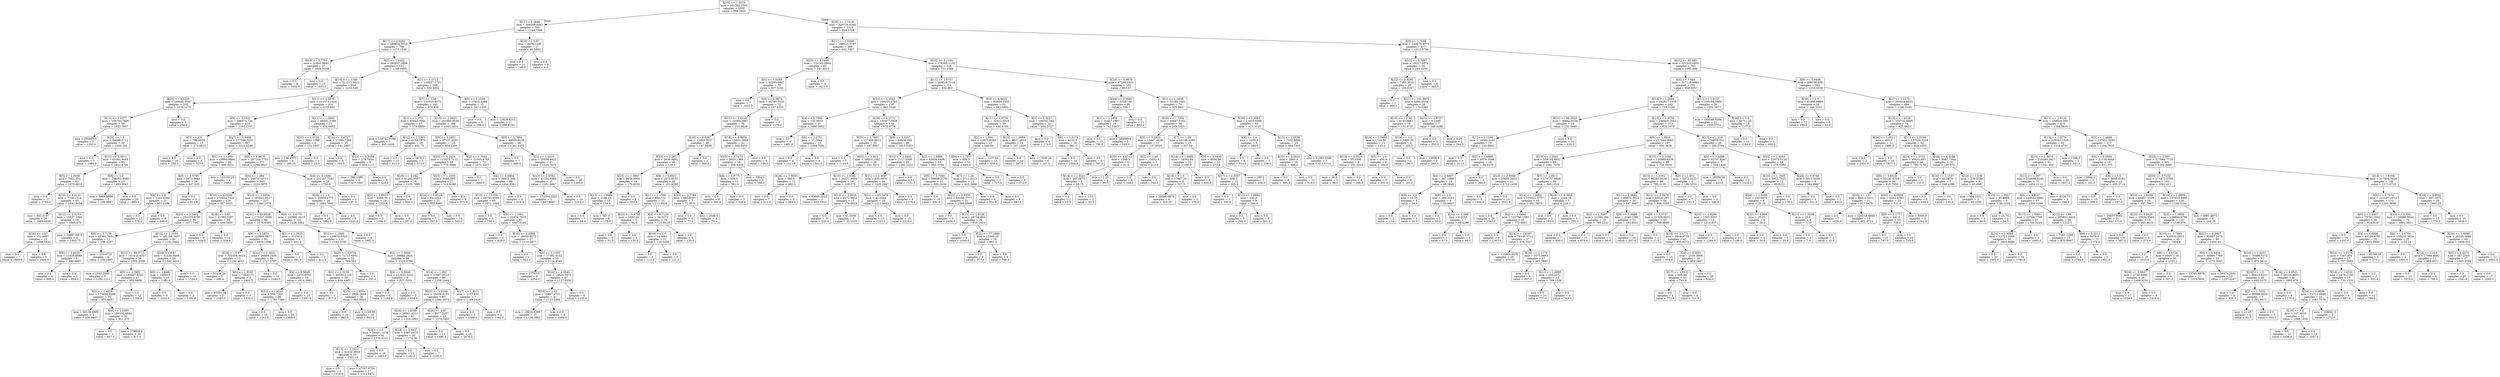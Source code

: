 digraph Tree {
node [shape=box] ;
0 [label="X[16] <= 1.0519\nmse = 331392.2594\nsamples = 2000\nvalue = 994.5925"] ;
1 [label="X[1] <= 1.3646\nmse = 308308.6061\nsamples = 785\nvalue = 1149.7096"] ;
0 -> 1 [labeldistance=2.5, labelangle=45, headlabel="True"] ;
2 [label="X[17] <= 0.9262\nmse = 289654.3019\nsamples = 768\nvalue = 1173.1536"] ;
1 -> 2 ;
3 [label="X[18] <= 5.7761\nmse = 22843.9945\nsamples = 27\nvalue = 1834.9259"] ;
2 -> 3 ;
4 [label="mse = 0.0\nsamples = 8\nvalue = 1602.0"] ;
3 -> 4 ;
5 [label="mse = 0.0\nsamples = 19\nvalue = 1933.0"] ;
3 -> 5 ;
6 [label="X[2] <= 1.6422\nmse = 282837.2696\nsamples = 741\nvalue = 1149.0405"] ;
2 -> 6 ;
7 [label="X[15] <= 1.1749\nmse = 311211.5012\nsamples = 533\nvalue = 1233.546"] ;
6 -> 7 ;
8 [label="X[25] <= 4.2225\nmse = 169581.8367\nsamples = 102\nvalue = 1570.1275"] ;
7 -> 8 ;
9 [label="X[13] <= 1.0377\nmse = 105794.7806\nsamples = 98\nvalue = 1622.7857"] ;
8 -> 9 ;
10 [label="mse = 250880.0\nsamples = 6\nvalue = 1203.0"] ;
9 -> 10 ;
11 [label="X[20] <= 1.0\nmse = 84090.5712\nsamples = 92\nvalue = 1650.163"] ;
9 -> 11 ;
12 [label="mse = 0.0\nsamples = 7\nvalue = 1984.0"] ;
11 -> 12 ;
13 [label="X[12] <= 3.5011\nmse = 81081.8444\nsamples = 85\nvalue = 1622.6706"] ;
11 -> 13 ;
14 [label="X[5] <= 1.0059\nmse = 7661.353\nsamples = 62\nvalue = 1670.6613"] ;
13 -> 14 ;
15 [label="mse = 0.0\nsamples = 17\nvalue = 1744.0"] ;
14 -> 15 ;
16 [label="X[10] <= 4.3132\nmse = 7756.1314\nsamples = 45\nvalue = 1642.9556"] ;
14 -> 16 ;
17 [label="mse = 932.3187\nsamples = 29\nvalue = 1669.4828"] ;
16 -> 17 ;
18 [label="X[12] <= 2.3273\nmse = 16537.1094\nsamples = 16\nvalue = 1594.875"] ;
16 -> 18 ;
19 [label="X[26] <= 0.87\nmse = 151.9097\nsamples = 12\nvalue = 1658.5833"] ;
18 -> 19 ;
20 [label="mse = 0.0\nsamples = 7\nvalue = 1669.0"] ;
19 -> 20 ;
21 [label="mse = 0.0\nsamples = 5\nvalue = 1644.0"] ;
19 -> 21 ;
22 [label="mse = 16987.6875\nsamples = 4\nvalue = 1403.75"] ;
18 -> 22 ;
23 [label="X[8] <= 1.0\nmse = 256053.9509\nsamples = 23\nvalue = 1493.3043"] ;
13 -> 23 ;
24 [label="mse = 5688.8889\nsamples = 3\nvalue = 188.6667"] ;
23 -> 24 ;
25 [label="mse = 0.0\nsamples = 20\nvalue = 1689.0"] ;
23 -> 25 ;
26 [label="mse = 0.0\nsamples = 4\nvalue = 280.0"] ;
8 -> 26 ;
27 [label="X[11] <= 1.0878\nmse = 311574.1018\nsamples = 431\nvalue = 1153.891"] ;
7 -> 27 ;
28 [label="X[9] <= 5.1532\nmse = 296374.734\nsamples = 410\nvalue = 1191.2707"] ;
27 -> 28 ;
29 [label="X[3] <= 1.0\nmse = 796.8639\nsamples = 13\nvalue = 273.4615"] ;
28 -> 29 ;
30 [label="mse = 0.0\nsamples = 10\nvalue = 258.0"] ;
29 -> 30 ;
31 [label="mse = 0.0\nsamples = 3\nvalue = 325.0"] ;
29 -> 31 ;
32 [label="X[17] <= 0.9406\nmse = 277566.3251\nsamples = 397\nvalue = 1221.3249"] ;
28 -> 32 ;
33 [label="X[1] <= 1.1259\nmse = 19960.6864\nsamples = 26\nvalue = 606.9231"] ;
32 -> 33 ;
34 [label="X[9] <= 5.5785\nmse = 5873.4844\nsamples = 24\nvalue = 627.625"] ;
33 -> 34 ;
35 [label="X[8] <= 1.0\nmse = 1222.5306\nsamples = 21\nvalue = 601.4286"] ;
34 -> 35 ;
36 [label="mse = 0.0\nsamples = 13\nvalue = 574.0"] ;
35 -> 36 ;
37 [label="mse = 0.0\nsamples = 8\nvalue = 646.0"] ;
35 -> 37 ;
38 [label="mse = 0.0\nsamples = 3\nvalue = 811.0"] ;
34 -> 38 ;
39 [label="mse = 122150.25\nsamples = 2\nvalue = 358.5"] ;
33 -> 39 ;
40 [label="X[9] <= 6.0678\nmse = 267310.7753\nsamples = 371\nvalue = 1264.3827"] ;
32 -> 40 ;
41 [label="X[5] <= 1.084\nmse = 248747.0711\nsamples = 343\nvalue = 1224.0875"] ;
40 -> 41 ;
42 [label="X[24] <= 1.0546\nmse = 270064.7432\nsamples = 116\nvalue = 957.6552"] ;
41 -> 42 ;
43 [label="X[23] <= 3.2902\nmse = 252225.6795\nsamples = 94\nvalue = 1077.7447"] ;
42 -> 43 ;
44 [label="X[6] <= 3.7139\nmse = 43362.7431\nsamples = 12\nvalue = 299.4167"] ;
43 -> 44 ;
45 [label="X[6] <= 3.6425\nmse = 13338.8889\nsamples = 6\nvalue = 490.6667"] ;
44 -> 45 ;
46 [label="mse = 0.0\nsamples = 4\nvalue = 409.0"] ;
45 -> 46 ;
47 [label="mse = 0.0\nsamples = 2\nvalue = 654.0"] ;
45 -> 47 ;
48 [label="mse = 233.4722\nsamples = 6\nvalue = 108.1667"] ;
44 -> 48 ;
49 [label="X[15] <= 1.3183\nmse = 181164.5457\nsamples = 82\nvalue = 1191.6463"] ;
43 -> 49 ;
50 [label="X[21] <= 89.3715\nmse = 141418.4257\nsamples = 56\nvalue = 1005.5536"] ;
49 -> 50 ;
51 [label="mse = 1543.2099\nsamples = 9\nvalue = 1292.1111"] ;
50 -> 51 ;
52 [label="X[0] <= 2.3902\nmse = 149467.8343\nsamples = 47\nvalue = 950.6809"] ;
50 -> 52 ;
53 [label="X[2] <= 1.4059\nmse = 175650.3298\nsamples = 35\nvalue = 870.6857"] ;
52 -> 53 ;
54 [label="mse = 50138.8889\nsamples = 3\nvalue = 436.6667"] ;
53 -> 54 ;
55 [label="X[0] <= 1.1955\nmse = 168101.4844\nsamples = 32\nvalue = 911.375"] ;
53 -> 55 ;
56 [label="mse = 0.0\nsamples = 2\nvalue = 827.0"] ;
55 -> 56 ;
57 [label="mse = 178802.0\nsamples = 30\nvalue = 917.0"] ;
55 -> 57 ;
58 [label="mse = 0.0\nsamples = 12\nvalue = 1184.0"] ;
52 -> 58 ;
59 [label="X[26] <= 0.87\nmse = 31529.9408\nsamples = 26\nvalue = 1592.4615"] ;
49 -> 59 ;
60 [label="X[0] <= 1.8481\nmse = 10000.0\nsamples = 10\nvalue = 1382.0"] ;
59 -> 60 ;
61 [label="mse = 0.0\nsamples = 8\nvalue = 1432.0"] ;
60 -> 61 ;
62 [label="mse = 0.0\nsamples = 2\nvalue = 1182.0"] ;
60 -> 62 ;
63 [label="mse = 0.0\nsamples = 16\nvalue = 1724.0"] ;
59 -> 63 ;
64 [label="X[26] <= 0.87\nmse = 21385.5207\nsamples = 22\nvalue = 444.5455"] ;
42 -> 64 ;
65 [label="mse = 0.0\nsamples = 8\nvalue = 638.0"] ;
64 -> 65 ;
66 [label="mse = 0.0\nsamples = 14\nvalue = 334.0"] ;
64 -> 66 ;
67 [label="X[13] <= 1.0504\nmse = 183041.6527\nsamples = 227\nvalue = 1360.2379"] ;
41 -> 67 ;
68 [label="X[21] <= 89.6528\nmse = 173327.5096\nsamples = 86\nvalue = 1576.6395"] ;
67 -> 68 ;
69 [label="X[6] <= 3.2853\nmse = 122000.0977\nsamples = 82\nvalue = 1629.1098"] ;
68 -> 69 ;
70 [label="X[26] <= 0.87\nmse = 302304.4024\nsamples = 13\nvalue = 1106.4615"] ;
69 -> 70 ;
71 [label="mse = 51438.24\nsamples = 5\nvalue = 490.4"] ;
70 -> 71 ;
72 [label="X[6] <= 1.9343\nmse = 73633.75\nsamples = 8\nvalue = 1491.5"] ;
70 -> 72 ;
73 [label="mse = 93391.36\nsamples = 5\nvalue = 1587.2"] ;
72 -> 73 ;
74 [label="mse = 0.0\nsamples = 3\nvalue = 1332.0"] ;
72 -> 74 ;
75 [label="X[15] <= 1.2452\nmse = 26868.2436\nsamples = 69\nvalue = 1727.5797"] ;
69 -> 75 ;
76 [label="mse = 0.0\nsamples = 16\nvalue = 1440.0"] ;
75 -> 76 ;
77 [label="X[4] <= 6.5849\nmse = 2475.6355\nsamples = 53\nvalue = 1814.3962"] ;
75 -> 77 ;
78 [label="X[22] <= 1.0247\nmse = 550.7202\nsamples = 38\nvalue = 1785.7368"] ;
77 -> 78 ;
79 [label="mse = 0.0\nsamples = 18\nvalue = 1761.0"] ;
78 -> 79 ;
80 [label="mse = 0.0\nsamples = 20\nvalue = 1808.0"] ;
78 -> 80 ;
81 [label="mse = 0.0\nsamples = 15\nvalue = 1887.0"] ;
77 -> 81 ;
82 [label="X[1] <= 1.2023\nmse = 12100.0\nsamples = 4\nvalue = 501.0"] ;
68 -> 82 ;
83 [label="mse = 0.0\nsamples = 2\nvalue = 391.0"] ;
82 -> 83 ;
84 [label="mse = 0.0\nsamples = 2\nvalue = 611.0"] ;
82 -> 84 ;
85 [label="X[9] <= 5.6775\nmse = 142982.5412\nsamples = 141\nvalue = 1228.2482"] ;
67 -> 85 ;
86 [label="X[1] <= 1.1846\nmse = 119670.5323\nsamples = 132\nvalue = 1182.3106"] ;
85 -> 86 ;
87 [label="X[25] <= 3.3734\nmse = 71715.6051\nsamples = 33\nvalue = 769.303"] ;
86 -> 87 ;
88 [label="X[1] <= 1.0159\nmse = 46595.2128\nsamples = 29\nvalue = 834.4483"] ;
87 -> 88 ;
89 [label="mse = 0.0\nsamples = 3\nvalue = 217.0"] ;
88 -> 89 ;
90 [label="X[15] <= 1.4554\nmse = 2906.3669\nsamples = 26\nvalue = 905.6923"] ;
88 -> 90 ;
91 [label="mse = 0.0\nsamples = 16\nvalue = 945.0"] ;
90 -> 91 ;
92 [label="mse = 1128.96\nsamples = 10\nvalue = 842.8"] ;
90 -> 92 ;
93 [label="mse = 0.0\nsamples = 4\nvalue = 297.0"] ;
87 -> 93 ;
94 [label="X[2] <= 1.3949\nmse = 59844.2824\nsamples = 99\nvalue = 1319.9798"] ;
86 -> 94 ;
95 [label="X[4] <= 6.5849\nmse = 112022.2222\nsamples = 9\nvalue = 927.3333"] ;
94 -> 95 ;
96 [label="mse = 0.0\nsamples = 6\nvalue = 1164.0"] ;
95 -> 96 ;
97 [label="mse = 0.0\nsamples = 3\nvalue = 454.0"] ;
95 -> 97 ;
98 [label="X[14] <= 1.062\nmse = 37667.6514\nsamples = 90\nvalue = 1359.2444"] ;
94 -> 98 ;
99 [label="X[25] <= 4.2348\nmse = 35029.9103\nsamples = 83\nvalue = 1380.3373"] ;
98 -> 99 ;
100 [label="X[24] <= 1.0308\nmse = 26061.4211\nsamples = 61\nvalue = 1310.2951"] ;
99 -> 100 ;
101 [label="X[3] <= 1.0\nmse = 24441.1279\nsamples = 41\nvalue = 1376.5122"] ;
100 -> 101 ;
102 [label="X[13] <= 1.1022\nmse = 32232.2944\nsamples = 25\nvalue = 1321.16"] ;
101 -> 102 ;
103 [label="mse = 0.0\nsamples = 8\nvalue = 1335.0"] ;
102 -> 103 ;
104 [label="mse = 47267.8754\nsamples = 17\nvalue = 1314.6471"] ;
102 -> 104 ;
105 [label="mse = 0.0\nsamples = 16\nvalue = 1463.0"] ;
101 -> 105 ;
106 [label="X[18] <= 5.4437\nmse = 1967.6475\nsamples = 20\nvalue = 1174.55"] ;
100 -> 106 ;
107 [label="mse = 0.0\nsamples = 13\nvalue = 1142.0"] ;
106 -> 107 ;
108 [label="mse = 0.0\nsamples = 7\nvalue = 1235.0"] ;
106 -> 108 ;
109 [label="X[26] <= 0.87\nmse = 8577.5207\nsamples = 22\nvalue = 1574.5455"] ;
99 -> 109 ;
110 [label="mse = 0.0\nsamples = 12\nvalue = 1490.0"] ;
109 -> 110 ;
111 [label="mse = 0.0\nsamples = 10\nvalue = 1676.0"] ;
109 -> 111 ;
112 [label="X[17] <= 1.0271\nmse = 1117.551\nsamples = 7\nvalue = 1109.1429"] ;
98 -> 112 ;
113 [label="mse = 0.0\nsamples = 5\nvalue = 1088.0"] ;
112 -> 113 ;
114 [label="mse = 0.0\nsamples = 2\nvalue = 1162.0"] ;
112 -> 114 ;
115 [label="mse = 0.0\nsamples = 9\nvalue = 1902.0"] ;
85 -> 115 ;
116 [label="X[4] <= 6.2486\nmse = 231167.7143\nsamples = 28\nvalue = 1758.0"] ;
40 -> 116 ;
117 [label="X[20] <= 1.0\nmse = 20400.1775\nsamples = 26\nvalue = 1885.7692"] ;
116 -> 117 ;
118 [label="mse = 0.0\nsamples = 20\nvalue = 1964.0"] ;
117 -> 118 ;
119 [label="mse = 0.0\nsamples = 6\nvalue = 1625.0"] ;
117 -> 119 ;
120 [label="mse = 0.0\nsamples = 2\nvalue = 97.0"] ;
116 -> 120 ;
121 [label="X[11] <= 1.0943\nmse = 48442.2766\nsamples = 21\nvalue = 424.0952"] ;
27 -> 121 ;
122 [label="X[22] <= 1.0129\nmse = 5941.1389\nsamples = 6\nvalue = 131.1667"] ;
121 -> 122 ;
123 [label="mse = 136.6875\nsamples = 4\nvalue = 185.25"] ;
122 -> 123 ;
124 [label="mse = 0.0\nsamples = 2\nvalue = 23.0"] ;
122 -> 124 ;
125 [label="X[14] <= 1.0727\nmse = 17390.7289\nsamples = 15\nvalue = 541.2667"] ;
121 -> 125 ;
126 [label="mse = 0.0\nsamples = 6\nvalue = 702.0"] ;
125 -> 126 ;
127 [label="X[23] <= 2.3554\nmse = 278.7654\nsamples = 9\nvalue = 434.1111"] ;
125 -> 127 ;
128 [label="mse = 390.1389\nsamples = 6\nvalue = 437.1667"] ;
127 -> 128 ;
129 [label="mse = 0.0\nsamples = 3\nvalue = 428.0"] ;
127 -> 129 ;
130 [label="X[1] <= 1.2712\nmse = 144937.1731\nsamples = 208\nvalue = 932.4952"] ;
6 -> 130 ;
131 [label="X[7] <= 1.26\nmse = 125515.9372\nsamples = 193\nvalue = 978.456"] ;
130 -> 131 ;
132 [label="X[1] <= 1.075\nmse = 85642.3951\nsamples = 27\nvalue = 579.8889"] ;
131 -> 132 ;
133 [label="mse = 134742.9796\nsamples = 7\nvalue = 943.1429"] ;
132 -> 133 ;
134 [label="X[12] <= 2.5793\nmse = 6109.1875\nsamples = 20\nvalue = 452.75"] ;
132 -> 134 ;
135 [label="mse = 0.0\nsamples = 15\nvalue = 413.0"] ;
134 -> 135 ;
136 [label="mse = 5476.0\nsamples = 5\nvalue = 572.0"] ;
134 -> 136 ;
137 [label="X[13] <= 1.0403\nmse = 101960.8536\nsamples = 166\nvalue = 1043.2831"] ;
131 -> 137 ;
138 [label="X[9] <= 5.5451\nmse = 97237.8291\nsamples = 118\nvalue = 954.1356"] ;
137 -> 138 ;
139 [label="X[10] <= 4.2424\nmse = 113473.7112\nsamples = 46\nvalue = 770.3696"] ;
138 -> 139 ;
140 [label="X[25] <= 4.242\nmse = 41263.9557\nsamples = 19\nvalue = 1133.7895"] ;
139 -> 140 ;
141 [label="X[2] <= 1.6537\nmse = 4569.76\nsamples = 10\nvalue = 1320.8"] ;
140 -> 141 ;
142 [label="mse = 0.0\nsamples = 2\nvalue = 1456.0"] ;
141 -> 142 ;
143 [label="mse = 0.0\nsamples = 8\nvalue = 1287.0"] ;
141 -> 143 ;
144 [label="mse = 0.0\nsamples = 9\nvalue = 926.0"] ;
140 -> 144 ;
145 [label="X[15] <= 1.1935\nmse = 5944.085\nsamples = 27\nvalue = 514.6296"] ;
139 -> 145 ;
146 [label="X[24] <= 0.9518\nmse = 64.2222\nsamples = 21\nvalue = 555.6667"] ;
145 -> 146 ;
147 [label="mse = 0.0\nsamples = 7\nvalue = 567.0"] ;
146 -> 147 ;
148 [label="mse = 0.0\nsamples = 14\nvalue = 550.0"] ;
146 -> 148 ;
149 [label="mse = 0.0\nsamples = 6\nvalue = 371.0"] ;
145 -> 149 ;
150 [label="X[2] <= 1.7045\nmse = 51505.4705\nsamples = 72\nvalue = 1071.5417"] ;
138 -> 150 ;
151 [label="mse = 0.0\nsamples = 3\nvalue = 1686.0"] ;
150 -> 151 ;
152 [label="X[4] <= 4.4864\nmse = 36615.506\nsamples = 69\nvalue = 1044.8261"] ;
150 -> 152 ;
153 [label="X[15] <= 1.1759\nmse = 26743.6393\nsamples = 65\nvalue = 1071.3385"] ;
152 -> 153 ;
154 [label="mse = 0.0\nsamples = 3\nvalue = 739.0"] ;
153 -> 154 ;
155 [label="X[5] <= 1.1001\nmse = 22434.7919\nsamples = 62\nvalue = 1087.4194"] ;
153 -> 155 ;
156 [label="mse = 0.0\nsamples = 5\nvalue = 829.0"] ;
155 -> 156 ;
157 [label="X[16] <= 1.0088\nmse = 18030.9572\nsamples = 57\nvalue = 1110.0877"] ;
155 -> 157 ;
158 [label="mse = 0.0\nsamples = 2\nvalue = 924.0"] ;
157 -> 158 ;
159 [label="X[5] <= 1.1205\nmse = 17381.6152\nsamples = 55\nvalue = 1116.8545"] ;
157 -> 159 ;
160 [label="mse = 27783.0\nsamples = 8\nvalue = 1054.0"] ;
159 -> 160 ;
161 [label="X[24] <= 1.0043\nmse = 14824.2472\nsamples = 47\nvalue = 1127.5532"] ;
159 -> 161 ;
162 [label="X[16] <= 1.03\nmse = 16867.2731\nsamples = 41\nvalue = 1123.5366"] ;
161 -> 162 ;
163 [label="mse = 18618.6399\nsamples = 37\nvalue = 1126.1892"] ;
162 -> 163 ;
164 [label="mse = 0.0\nsamples = 4\nvalue = 1099.0"] ;
162 -> 164 ;
165 [label="mse = 0.0\nsamples = 6\nvalue = 1155.0"] ;
161 -> 165 ;
166 [label="mse = 0.0\nsamples = 4\nvalue = 614.0"] ;
152 -> 166 ;
167 [label="X[0] <= 3.7904\nmse = 46005.9128\nsamples = 48\nvalue = 1262.4375"] ;
137 -> 167 ;
168 [label="mse = 0.0\nsamples = 7\nvalue = 886.0"] ;
167 -> 168 ;
169 [label="X[1] <= 1.2215\nmse = 25536.4021\nsamples = 41\nvalue = 1326.7073"] ;
167 -> 169 ;
170 [label="X[12] <= 3.0782\nmse = 41184.6984\nsamples = 21\nvalue = 1261.6667"] ;
169 -> 170 ;
171 [label="mse = 173264.2222\nsamples = 3\nvalue = 947.6667"] ;
170 -> 171 ;
172 [label="mse = 0.0\nsamples = 18\nvalue = 1314.0"] ;
170 -> 172 ;
173 [label="mse = 0.0\nsamples = 20\nvalue = 1395.0"] ;
169 -> 173 ;
174 [label="X[5] <= 1.1528\nmse = 17935.4489\nsamples = 15\nvalue = 341.1333"] ;
130 -> 174 ;
175 [label="mse = 0.0\nsamples = 4\nvalue = 188.0"] ;
174 -> 175 ;
176 [label="mse = 12829.4215\nsamples = 11\nvalue = 396.8182"] ;
174 -> 176 ;
177 [label="X[26] <= 0.87\nmse = 4476.1246\nsamples = 17\nvalue = 90.5882"] ;
1 -> 177 ;
178 [label="mse = 0.0\nsamples = 11\nvalue = 140.0"] ;
177 -> 178 ;
179 [label="mse = 0.0\nsamples = 6\nvalue = 0.0"] ;
177 -> 179 ;
180 [label="X[16] <= 1.1016\nmse = 320716.6305\nsamples = 1215\nvalue = 894.3728"] ;
0 -> 180 [labeldistance=2.5, labelangle=-45, headlabel="False"] ;
181 [label="X[11] <= 1.0298\nmse = 186523.0707\nsamples = 398\nvalue = 652.1407"] ;
180 -> 181 ;
182 [label="X[25] <= 4.1649\nmse = 132163.6944\nsamples = 82\nvalue = 347.8415"] ;
181 -> 182 ;
183 [label="X[5] <= 1.0169\nmse = 92293.6847\nsamples = 79\nvalue = 307.3165"] ;
182 -> 183 ;
184 [label="mse = 0.0\nsamples = 7\nvalue = 1022.0"] ;
183 -> 184 ;
185 [label="X[4] <= 6.9974\nmse = 46780.3333\nsamples = 72\nvalue = 237.8333"] ;
183 -> 185 ;
186 [label="X[11] <= 1.0218\nmse = 22085.3967\nsamples = 70\nvalue = 210.9429"] ;
185 -> 186 ;
187 [label="X[18] <= 9.6267\nmse = 12400.3537\nsamples = 48\nvalue = 147.6458"] ;
186 -> 187 ;
188 [label="X[23] <= 2.265\nmse = 5036.9891\nsamples = 46\nvalue = 129.5"] ;
187 -> 188 ;
189 [label="X[15] <= 1.3867\nmse = 8458.8056\nsamples = 18\nvalue = 170.8333"] ;
188 -> 189 ;
190 [label="X[13] <= 1.0868\nmse = 2186.24\nsamples = 15\nvalue = 134.4"] ;
189 -> 190 ;
191 [label="mse = 0.0\nsamples = 7\nvalue = 88.0"] ;
190 -> 191 ;
192 [label="mse = 567.0\nsamples = 8\nvalue = 175.0"] ;
190 -> 192 ;
193 [label="mse = 0.0\nsamples = 3\nvalue = 353.0"] ;
189 -> 193 ;
194 [label="X[9] <= 5.6621\nmse = 1032.9235\nsamples = 28\nvalue = 102.9286"] ;
188 -> 194 ;
195 [label="X[1] <= 1.1509\nmse = 680.712\nsamples = 21\nvalue = 112.9524"] ;
194 -> 195 ;
196 [label="X[22] <= 0.9758\nmse = 1693.44\nsamples = 5\nvalue = 84.6"] ;
195 -> 196 ;
197 [label="mse = 0.0\nsamples = 3\nvalue = 51.0"] ;
196 -> 197 ;
198 [label="mse = 0.0\nsamples = 2\nvalue = 135.0"] ;
196 -> 198 ;
199 [label="X[4] <= 6.7126\nmse = 34.5273\nsamples = 16\nvalue = 121.8125"] ;
195 -> 199 ;
200 [label="X[19] <= 1.0\nmse = 16.0661\nsamples = 11\nvalue = 118.5455"] ;
199 -> 200 ;
201 [label="mse = 0.0\nsamples = 3\nvalue = 112.0"] ;
200 -> 201 ;
202 [label="mse = 0.0\nsamples = 8\nvalue = 121.0"] ;
200 -> 202 ;
203 [label="mse = 0.0\nsamples = 5\nvalue = 129.0"] ;
199 -> 203 ;
204 [label="X[25] <= 3.7784\nmse = 883.8367\nsamples = 7\nvalue = 72.8571"] ;
194 -> 204 ;
205 [label="mse = 0.0\nsamples = 4\nvalue = 75.0"] ;
204 -> 205 ;
206 [label="mse = 2048.0\nsamples = 3\nvalue = 70.0"] ;
204 -> 206 ;
207 [label="mse = 0.0\nsamples = 2\nvalue = 565.0"] ;
187 -> 207 ;
208 [label="X[18] <= 9.8854\nmse = 15402.5888\nsamples = 22\nvalue = 349.0455"] ;
186 -> 208 ;
209 [label="X[25] <= 3.7473\nmse = 9025.1389\nsamples = 18\nvalue = 306.8333"] ;
208 -> 209 ;
210 [label="X[6] <= 3.0775\nmse = 640.0\nsamples = 13\nvalue = 361.0"] ;
209 -> 210 ;
211 [label="mse = 0.0\nsamples = 8\nvalue = 381.0"] ;
210 -> 211 ;
212 [label="mse = 0.0\nsamples = 5\nvalue = 329.0"] ;
210 -> 212 ;
213 [label="mse = 3364.0\nsamples = 5\nvalue = 166.0"] ;
209 -> 213 ;
214 [label="mse = 0.0\nsamples = 4\nvalue = 539.0"] ;
208 -> 214 ;
215 [label="mse = 0.0\nsamples = 2\nvalue = 1179.0"] ;
185 -> 215 ;
216 [label="mse = 0.0\nsamples = 3\nvalue = 1415.0"] ;
182 -> 216 ;
217 [label="X[23] <= 3.1144\nmse = 170365.1125\nsamples = 316\nvalue = 731.1044"] ;
181 -> 217 ;
218 [label="X[11] <= 1.0727\nmse = 169618.7116\nsamples = 216\nvalue = 854.963"] ;
217 -> 218 ;
219 [label="X[23] <= 1.3542\nmse = 159225.6793\nsamples = 155\nvalue = 962.1548"] ;
218 -> 219 ;
220 [label="X[4] <= 5.7595\nmse = 132.9433\nsamples = 21\nvalue = 1496.0952"] ;
219 -> 220 ;
221 [label="mse = 0.0\nsamples = 8\nvalue = 1482.0"] ;
220 -> 221 ;
222 [label="X[0] <= 2.2751\nmse = 17.2544\nsamples = 13\nvalue = 1504.7692"] ;
220 -> 222 ;
223 [label="mse = 0.0\nsamples = 4\nvalue = 1511.0"] ;
222 -> 223 ;
224 [label="mse = 0.0\nsamples = 9\nvalue = 1502.0"] ;
222 -> 224 ;
225 [label="X[18] <= 6.2771\nmse = 132477.5928\nsamples = 134\nvalue = 878.4776"] ;
219 -> 225 ;
226 [label="X[25] <= 3.7407\nmse = 127456.9012\nsamples = 35\nvalue = 497.8857"] ;
225 -> 226 ;
227 [label="mse = 0.0\nsamples = 7\nvalue = 1124.0"] ;
226 -> 227 ;
228 [label="X[22] <= 0.922\nmse = 36815.1582\nsamples = 28\nvalue = 341.3571"] ;
226 -> 228 ;
229 [label="X[24] <= 1.0003\nmse = 560.0\nsamples = 12\nvalue = 492.0"] ;
228 -> 229 ;
230 [label="mse = 0.0\nsamples = 7\nvalue = 512.0"] ;
229 -> 230 ;
231 [label="mse = 0.0\nsamples = 5\nvalue = 464.0"] ;
229 -> 231 ;
232 [label="X[15] <= 1.3562\nmse = 34221.6094\nsamples = 16\nvalue = 228.375"] ;
228 -> 232 ;
233 [label="mse = 93600.2222\nsamples = 3\nvalue = 452.3333"] ;
232 -> 233 ;
234 [label="X[12] <= 2.3616\nmse = 6272.9822\nsamples = 13\nvalue = 176.6923"] ;
232 -> 234 ;
235 [label="mse = 0.0\nsamples = 10\nvalue = 220.0"] ;
234 -> 235 ;
236 [label="mse = 91.5556\nsamples = 3\nvalue = 32.3333"] ;
234 -> 236 ;
237 [label="X[9] <= 5.5207\nmse = 64938.494\nsamples = 99\nvalue = 1013.0303"] ;
225 -> 237 ;
238 [label="X[12] <= 2.6543\nmse = 2117.5506\nsamples = 45\nvalue = 1202.2222"] ;
237 -> 238 ;
239 [label="X[11] <= 1.0597\nmse = 630.5476\nsamples = 34\nvalue = 1225.2647"] ;
238 -> 239 ;
240 [label="X[21] <= 93.5478\nmse = 42.0344\nsamples = 28\nvalue = 1213.9643"] ;
239 -> 240 ;
241 [label="mse = 0.0\nsamples = 13\nvalue = 1207.0"] ;
240 -> 241 ;
242 [label="mse = 0.0\nsamples = 15\nvalue = 1220.0"] ;
240 -> 242 ;
243 [label="mse = 0.0\nsamples = 6\nvalue = 1278.0"] ;
239 -> 243 ;
244 [label="mse = 0.0\nsamples = 11\nvalue = 1131.0"] ;
238 -> 244 ;
245 [label="X[2] <= 1.6886\nmse = 62604.6406\nsamples = 54\nvalue = 855.3704"] ;
237 -> 245 ;
246 [label="X[9] <= 5.7049\nmse = 58609.2576\nsamples = 41\nvalue = 929.2439"] ;
245 -> 246 ;
247 [label="mse = 0.0\nsamples = 10\nvalue = 691.0"] ;
246 -> 247 ;
248 [label="X[22] <= 0.9335\nmse = 53299.3777\nsamples = 31\nvalue = 1006.0968"] ;
246 -> 248 ;
249 [label="mse = 0.0\nsamples = 5\nvalue = 1458.0"] ;
248 -> 249 ;
250 [label="X[12] <= 1.6148\nmse = 16724.463\nsamples = 26\nvalue = 919.1923"] ;
248 -> 250 ;
251 [label="mse = 0.0\nsamples = 8\nvalue = 1049.0"] ;
250 -> 251 ;
252 [label="X[21] <= 77.1889\nmse = 13340.25\nsamples = 18\nvalue = 861.5"] ;
250 -> 252 ;
253 [label="mse = 0.0\nsamples = 9\nvalue = 977.0"] ;
252 -> 253 ;
254 [label="mse = 0.0\nsamples = 9\nvalue = 746.0"] ;
252 -> 254 ;
255 [label="X[7] <= 1.26\nmse = 3711.6213\nsamples = 13\nvalue = 622.3846"] ;
245 -> 255 ;
256 [label="mse = 0.0\nsamples = 4\nvalue = 531.0"] ;
255 -> 256 ;
257 [label="mse = 0.0\nsamples = 9\nvalue = 663.0"] ;
255 -> 257 ;
258 [label="X[4] <= 6.9432\nmse = 92644.1435\nsamples = 61\nvalue = 582.5902"] ;
218 -> 258 ;
259 [label="X[11] <= 1.0778\nmse = 32412.0316\nsamples = 39\nvalue = 440.6154"] ;
258 -> 259 ;
260 [label="X[2] <= 1.504\nmse = 12913.6384\nsamples = 25\nvalue = 548.96"] ;
259 -> 260 ;
261 [label="X[0] <= 1.7517\nmse = 484.0\nsamples = 10\nvalue = 683.0"] ;
260 -> 261 ;
262 [label="mse = 0.0\nsamples = 2\nvalue = 727.0"] ;
261 -> 262 ;
263 [label="mse = 0.0\nsamples = 8\nvalue = 672.0"] ;
261 -> 263 ;
264 [label="mse = 1237.04\nsamples = 15\nvalue = 459.6"] ;
260 -> 264 ;
265 [label="X[16] <= 1.0684\nmse = 8837.2653\nsamples = 14\nvalue = 247.1429"] ;
259 -> 265 ;
266 [label="mse = 0.0\nsamples = 10\nvalue = 287.0"] ;
265 -> 266 ;
267 [label="mse = 17030.25\nsamples = 4\nvalue = 147.5"] ;
265 -> 267 ;
268 [label="X[2] <= 1.5227\nmse = 100342.562\nsamples = 22\nvalue = 834.2727"] ;
258 -> 268 ;
269 [label="mse = 0.0\nsamples = 4\nvalue = 174.0"] ;
268 -> 269 ;
270 [label="X[6] <= 3.5174\nmse = 4232.0\nsamples = 18\nvalue = 981.0"] ;
268 -> 270 ;
271 [label="mse = 0.0\nsamples = 16\nvalue = 1004.0"] ;
270 -> 271 ;
272 [label="mse = 0.0\nsamples = 2\nvalue = 797.0"] ;
270 -> 272 ;
273 [label="X[24] <= 0.9679\nmse = 67266.2451\nsamples = 100\nvalue = 463.57"] ;
217 -> 273 ;
274 [label="X[24] <= 0.9581\nmse = 23287.01\nsamples = 30\nvalue = 786.7"] ;
273 -> 274 ;
275 [label="X[1] <= 1.1806\nmse = 31447.1967\nsamples = 19\nvalue = 742.5263"] ;
274 -> 275 ;
276 [label="mse = 0.0\nsamples = 17\nvalue = 756.0"] ;
275 -> 276 ;
277 [label="mse = 284089.0\nsamples = 2\nvalue = 628.0"] ;
275 -> 277 ;
278 [label="mse = 0.0\nsamples = 11\nvalue = 863.0"] ;
274 -> 278 ;
279 [label="X[1] <= 1.3438\nmse = 22188.1641\nsamples = 70\nvalue = 325.0857"] ;
273 -> 279 ;
280 [label="X[18] <= 7.7304\nmse = 18447.5152\nsamples = 38\nvalue = 249.1053"] ;
279 -> 280 ;
281 [label="X[0] <= 5.5832\nmse = 15447.4438\nsamples = 13\nvalue = 137.6923"] ;
280 -> 281 ;
282 [label="X[23] <= 4.8712\nmse = 1368.0\nsamples = 6\nvalue = 51.0"] ;
281 -> 282 ;
283 [label="X[14] <= 1.0241\nmse = 281.6875\nsamples = 4\nvalue = 26.75"] ;
282 -> 283 ;
284 [label="mse = 0.0\nsamples = 2\nvalue = 10.0"] ;
283 -> 284 ;
285 [label="mse = 2.25\nsamples = 2\nvalue = 43.5"] ;
283 -> 285 ;
286 [label="mse = 12.25\nsamples = 2\nvalue = 99.5"] ;
282 -> 286 ;
287 [label="X[2] <= 1.46\nmse = 15552.0\nsamples = 7\nvalue = 212.0"] ;
281 -> 287 ;
288 [label="mse = 0.0\nsamples = 4\nvalue = 104.0"] ;
287 -> 288 ;
289 [label="mse = 0.0\nsamples = 3\nvalue = 356.0"] ;
287 -> 289 ;
290 [label="X[7] <= 1.26\nmse = 10196.4384\nsamples = 25\nvalue = 307.04"] ;
280 -> 290 ;
291 [label="X[14] <= 1.0482\nmse = 14392.89\nsamples = 10\nvalue = 356.9"] ;
290 -> 291 ;
292 [label="X[19] <= 1.0\nmse = 17887.25\nsamples = 6\nvalue = 307.5"] ;
291 -> 292 ;
293 [label="mse = 26086.6875\nsamples = 4\nvalue = 323.25"] ;
292 -> 293 ;
294 [label="mse = 0.0\nsamples = 2\nvalue = 276.0"] ;
292 -> 294 ;
295 [label="mse = 0.0\nsamples = 4\nvalue = 431.0"] ;
291 -> 295 ;
296 [label="X[0] <= 2.3436\nmse = 4636.56\nsamples = 15\nvalue = 273.8"] ;
290 -> 296 ;
297 [label="X[17] <= 1.0307\nmse = 856.5\nsamples = 12\nvalue = 305.0"] ;
296 -> 297 ;
298 [label="mse = 0.0\nsamples = 3\nvalue = 350.0"] ;
297 -> 298 ;
299 [label="X[12] <= 1.6892\nmse = 242.0\nsamples = 9\nvalue = 290.0"] ;
297 -> 299 ;
300 [label="mse = 0.0\nsamples = 3\nvalue = 268.0"] ;
299 -> 300 ;
301 [label="mse = 0.0\nsamples = 6\nvalue = 301.0"] ;
299 -> 301 ;
302 [label="mse = 288.0\nsamples = 3\nvalue = 149.0"] ;
296 -> 302 ;
303 [label="X[16] <= 1.0563\nmse = 11633.8398\nsamples = 32\nvalue = 415.3125"] ;
279 -> 303 ;
304 [label="X[8] <= 1.0\nmse = 1250.0\nsamples = 9\nvalue = 289.0"] ;
303 -> 304 ;
305 [label="mse = 0.0\nsamples = 6\nvalue = 314.0"] ;
304 -> 305 ;
306 [label="mse = 0.0\nsamples = 3\nvalue = 239.0"] ;
304 -> 306 ;
307 [label="X[13] <= 1.0538\nmse = 7010.8885\nsamples = 23\nvalue = 464.7391"] ;
303 -> 307 ;
308 [label="X[23] <= 3.3625\nmse = 2883.0\nsamples = 16\nvalue = 488.0"] ;
307 -> 308 ;
309 [label="mse = 0.0\nsamples = 4\nvalue = 395.0"] ;
308 -> 309 ;
310 [label="mse = 0.0\nsamples = 12\nvalue = 519.0"] ;
308 -> 310 ;
311 [label="mse = 12382.5306\nsamples = 7\nvalue = 411.5714"] ;
307 -> 311 ;
312 [label="X[0] <= 1.7188\nmse = 343579.9775\nsamples = 817\nvalue = 1012.3758"] ;
180 -> 312 ;
313 [label="X[12] <= 3.7887\nmse = 18217.0874\nsamples = 34\nvalue = 245.0294"] ;
312 -> 313 ;
314 [label="X[22] <= 0.9295\nmse = 7385.3916\nsamples = 28\nvalue = 194.0357"] ;
313 -> 314 ;
315 [label="mse = 0.0\nsamples = 2\nvalue = 389.0"] ;
314 -> 315 ;
316 [label="X[21] <= 101.9872\nmse = 4804.6524\nsamples = 26\nvalue = 179.0385"] ;
314 -> 316 ;
317 [label="X[13] <= 1.0761\nmse = 4144.9861\nsamples = 19\nvalue = 153.4737"] ;
316 -> 317 ;
318 [label="X[14] <= 1.0489\nmse = 1716.56\nsamples = 15\nvalue = 133.2"] ;
317 -> 318 ;
319 [label="X[10] <= 6.3214\nmse = 55.5556\nsamples = 9\nvalue = 101.3333"] ;
318 -> 319 ;
320 [label="mse = 36.0\nsamples = 5\nvalue = 96.0"] ;
319 -> 320 ;
321 [label="mse = 0.0\nsamples = 4\nvalue = 108.0"] ;
319 -> 321 ;
322 [label="X[3] <= 1.0\nmse = 400.0\nsamples = 6\nvalue = 181.0"] ;
318 -> 322 ;
323 [label="mse = 0.0\nsamples = 3\nvalue = 201.0"] ;
322 -> 323 ;
324 [label="mse = 0.0\nsamples = 3\nvalue = 161.0"] ;
322 -> 324 ;
325 [label="X[19] <= 1.0\nmse = 5930.25\nsamples = 4\nvalue = 229.5"] ;
317 -> 325 ;
326 [label="mse = 0.0\nsamples = 2\nvalue = 199.0"] ;
325 -> 326 ;
327 [label="mse = 10000.0\nsamples = 2\nvalue = 260.0"] ;
325 -> 327 ;
328 [label="X[12] <= 1.9737\nmse = 6.2449\nsamples = 7\nvalue = 248.4286"] ;
316 -> 328 ;
329 [label="mse = 0.0\nsamples = 5\nvalue = 250.0"] ;
328 -> 329 ;
330 [label="mse = 0.25\nsamples = 2\nvalue = 244.5"] ;
328 -> 330 ;
331 [label="mse = 0.0\nsamples = 6\nvalue = 483.0"] ;
313 -> 331 ;
332 [label="X[21] <= 93.683\nmse = 331029.6905\nsamples = 783\nvalue = 1045.696"] ;
312 -> 332 ;
333 [label="X[4] <= 7.044\nmse = 317118.6682\nsamples = 281\nvalue = 858.4057"] ;
332 -> 333 ;
334 [label="X[13] <= 1.0464\nmse = 252817.1378\nsamples = 242\nvalue = 754.1529"] ;
333 -> 334 ;
335 [label="X[21] <= 89.0525\nmse = 30842.9156\nsamples = 29\nvalue = 232.3448"] ;
334 -> 335 ;
336 [label="X[1] <= 1.1256\nmse = 14084.2161\nsamples = 19\nvalue = 125.6842"] ;
335 -> 336 ;
337 [label="mse = 0.0\nsamples = 3\nvalue = 311.0"] ;
336 -> 337 ;
338 [label="X[2] <= 1.6886\nmse = 9078.5586\nsamples = 16\nvalue = 90.9375"] ;
336 -> 338 ;
339 [label="X[4] <= 5.9497\nmse = 587.1598\nsamples = 13\nvalue = 46.3846"] ;
338 -> 339 ;
340 [label="X[8] <= 1.0\nmse = 12.25\nsamples = 4\nvalue = 16.5"] ;
339 -> 340 ;
341 [label="mse = 0.0\nsamples = 2\nvalue = 13.0"] ;
340 -> 341 ;
342 [label="mse = 0.0\nsamples = 2\nvalue = 20.0"] ;
340 -> 342 ;
343 [label="X[8] <= 1.0\nmse = 269.3333\nsamples = 9\nvalue = 59.6667"] ;
339 -> 343 ;
344 [label="mse = 0.0\nsamples = 2\nvalue = 29.0"] ;
343 -> 344 ;
345 [label="X[14] <= 1.066\nmse = 0.8163\nsamples = 7\nvalue = 68.4286"] ;
343 -> 345 ;
346 [label="mse = 0.0\nsamples = 2\nvalue = 67.0"] ;
345 -> 346 ;
347 [label="mse = 0.0\nsamples = 5\nvalue = 69.0"] ;
345 -> 347 ;
348 [label="mse = 0.0\nsamples = 3\nvalue = 284.0"] ;
338 -> 348 ;
349 [label="mse = 0.0\nsamples = 10\nvalue = 435.0"] ;
335 -> 349 ;
350 [label="X[13] <= 1.0759\nmse = 240920.2053\nsamples = 213\nvalue = 825.1972"] ;
334 -> 350 ;
351 [label="X[5] <= 1.0918\nmse = 217444.3063\nsamples = 187\nvalue = 900.3636"] ;
350 -> 351 ;
352 [label="X[15] <= 1.3041\nmse = 258745.8922\nsamples = 89\nvalue = 1091.7079"] ;
351 -> 352 ;
353 [label="X[23] <= 2.5569\nmse = 10699.2653\nsamples = 21\nvalue = 1712.1429"] ;
352 -> 353 ;
354 [label="mse = 0.0\nsamples = 8\nvalue = 1844.0"] ;
353 -> 354 ;
355 [label="mse = 0.0\nsamples = 13\nvalue = 1631.0"] ;
353 -> 355 ;
356 [label="X[5] <= 1.0612\nmse = 179757.6806\nsamples = 68\nvalue = 900.1029"] ;
352 -> 356 ;
357 [label="X[14] <= 1.0062\nmse = 155021.5757\nsamples = 63\nvalue = 953.5873"] ;
356 -> 357 ;
358 [label="mse = 0.0\nsamples = 20\nvalue = 1343.0"] ;
357 -> 358 ;
359 [label="X[2] <= 1.4484\nmse = 123788.1092\nsamples = 43\nvalue = 772.4651"] ;
357 -> 359 ;
360 [label="mse = 0.0\nsamples = 6\nvalue = 1363.0"] ;
359 -> 360 ;
361 [label="X[14] <= 1.0167\nmse = 78140.3711\nsamples = 37\nvalue = 676.7027"] ;
359 -> 361 ;
362 [label="mse = 116994.8475\nsamples = 20\nvalue = 570.55"] ;
361 -> 362 ;
363 [label="X[16] <= 1.1179\nmse = 3575.8893\nsamples = 17\nvalue = 801.5882"] ;
361 -> 363 ;
364 [label="mse = 0.0\nsamples = 4\nvalue = 907.0"] ;
363 -> 364 ;
365 [label="X[11] <= 1.0689\nmse = 205.2071\nsamples = 13\nvalue = 769.1538"] ;
363 -> 365 ;
366 [label="mse = 0.0\nsamples = 10\nvalue = 777.0"] ;
365 -> 366 ;
367 [label="mse = 0.0\nsamples = 3\nvalue = 743.0"] ;
365 -> 367 ;
368 [label="X[18] <= 8.3956\nmse = 1244.16\nsamples = 5\nvalue = 226.2"] ;
356 -> 368 ;
369 [label="mse = 0.0\nsamples = 2\nvalue = 183.0"] ;
368 -> 369 ;
370 [label="mse = 0.0\nsamples = 3\nvalue = 255.0"] ;
368 -> 370 ;
371 [label="X[12] <= 3.3194\nmse = 116488.8538\nsamples = 98\nvalue = 726.5918"] ;
351 -> 371 ;
372 [label="X[15] <= 1.0161\nmse = 96295.4039\nsamples = 89\nvalue = 780.2135"] ;
371 -> 372 ;
373 [label="X[1] <= 1.0692\nmse = 95051.3822\nsamples = 30\nvalue = 547.8667"] ;
372 -> 373 ;
374 [label="X[2] <= 1.5997\nmse = 11294.284\nsamples = 18\nvalue = 789.2222"] ;
373 -> 374 ;
375 [label="mse = 0.0\nsamples = 7\nvalue = 656.0"] ;
374 -> 375 ;
376 [label="mse = 0.0\nsamples = 11\nvalue = 874.0"] ;
374 -> 376 ;
377 [label="X[9] <= 5.6069\nmse = 2240.1389\nsamples = 12\nvalue = 185.8333"] ;
373 -> 377 ;
378 [label="mse = 0.0\nsamples = 2\nvalue = 80.0"] ;
377 -> 378 ;
379 [label="mse = 0.0\nsamples = 10\nvalue = 207.0"] ;
377 -> 379 ;
380 [label="X[12] <= 2.3679\nmse = 55520.297\nsamples = 59\nvalue = 898.3559"] ;
372 -> 380 ;
381 [label="X[9] <= 5.5737\nmse = 31526.9432\nsamples = 45\nvalue = 799.8889"] ;
380 -> 381 ;
382 [label="mse = 0.0\nsamples = 2\nvalue = 27.0"] ;
381 -> 382 ;
383 [label="X[18] <= 3.5771\nmse = 3916.9735\nsamples = 43\nvalue = 835.8372"] ;
381 -> 383 ;
384 [label="mse = 0.0\nsamples = 13\nvalue = 911.0"] ;
383 -> 384 ;
385 [label="X[4] <= 5.2851\nmse = 2105.3956\nsamples = 30\nvalue = 803.2667"] ;
383 -> 385 ;
386 [label="X[17] <= 1.0131\nmse = 648.96\nsamples = 10\nvalue = 741.8"] ;
385 -> 386 ;
387 [label="mse = 0.0\nsamples = 4\nvalue = 773.0"] ;
386 -> 387 ;
388 [label="mse = 0.0\nsamples = 6\nvalue = 721.0"] ;
386 -> 388 ;
389 [label="mse = 0.0\nsamples = 20\nvalue = 834.0"] ;
385 -> 389 ;
390 [label="X[23] <= 3.9296\nmse = 1303.8367\nsamples = 14\nvalue = 1214.8571"] ;
380 -> 390 ;
391 [label="mse = 0.0\nsamples = 3\nvalue = 1284.0"] ;
390 -> 391 ;
392 [label="mse = 0.0\nsamples = 11\nvalue = 1196.0"] ;
390 -> 392 ;
393 [label="X[6] <= 1.053\nmse = 6572.2222\nsamples = 9\nvalue = 196.3333"] ;
371 -> 393 ;
394 [label="mse = 0.0\nsamples = 7\nvalue = 153.0"] ;
393 -> 394 ;
395 [label="mse = 0.0\nsamples = 2\nvalue = 348.0"] ;
393 -> 395 ;
396 [label="X[15] <= 1.318\nmse = 76859.321\nsamples = 26\nvalue = 284.5769"] ;
350 -> 396 ;
397 [label="X[6] <= 3.4589\nmse = 92797.8367\nsamples = 7\nvalue = 594.1429"] ;
396 -> 397 ;
398 [label="mse = 28358.56\nsamples = 5\nvalue = 423.8"] ;
397 -> 398 ;
399 [label="mse = 0.0\nsamples = 2\nvalue = 1020.0"] ;
397 -> 399 ;
400 [label="X[22] <= 1.0261\nmse = 22673.5125\nsamples = 19\nvalue = 170.5263"] ;
396 -> 400 ;
401 [label="X[16] <= 1.1693\nmse = 5953.7633\nsamples = 13\nvalue = 80.9231"] ;
400 -> 401 ;
402 [label="X[24] <= 1.0286\nmse = 103.6875\nsamples = 8\nvalue = 20.25"] ;
401 -> 402 ;
403 [label="X[22] <= 0.956\nmse = 20.25\nsamples = 4\nvalue = 29.5"] ;
402 -> 403 ;
404 [label="mse = 0.0\nsamples = 2\nvalue = 34.0"] ;
403 -> 404 ;
405 [label="mse = 0.0\nsamples = 2\nvalue = 25.0"] ;
403 -> 405 ;
406 [label="X[11] <= 1.0299\nmse = 16.0\nsamples = 4\nvalue = 11.0"] ;
402 -> 406 ;
407 [label="mse = 0.0\nsamples = 2\nvalue = 7.0"] ;
406 -> 407 ;
408 [label="mse = 0.0\nsamples = 2\nvalue = 15.0"] ;
406 -> 408 ;
409 [label="mse = 0.0\nsamples = 5\nvalue = 178.0"] ;
401 -> 409 ;
410 [label="X[24] <= 0.9746\nmse = 3813.5556\nsamples = 6\nvalue = 364.6667"] ;
400 -> 410 ;
411 [label="mse = 0.0\nsamples = 4\nvalue = 321.0"] ;
410 -> 411 ;
412 [label="mse = 0.0\nsamples = 2\nvalue = 452.0"] ;
410 -> 412 ;
413 [label="X[11] <= 1.0157\nmse = 230194.3669\nsamples = 39\nvalue = 1505.3077"] ;
333 -> 413 ;
414 [label="mse = 163546.5306\nsamples = 21\nvalue = 1820.5714"] ;
413 -> 414 ;
415 [label="X[20] <= 1.0\nmse = 56711.25\nsamples = 18\nvalue = 1137.5"] ;
413 -> 415 ;
416 [label="mse = 0.0\nsamples = 15\nvalue = 1244.0"] ;
415 -> 416 ;
417 [label="mse = 0.0\nsamples = 3\nvalue = 605.0"] ;
415 -> 417 ;
418 [label="X[9] <= 5.0446\nmse = 308190.456\nsamples = 502\nvalue = 1150.5339"] ;
332 -> 418 ;
419 [label="X[20] <= 1.0\nmse = 41856.8889\nsamples = 18\nvalue = 344.3333"] ;
418 -> 419 ;
420 [label="mse = 0.0\nsamples = 12\nvalue = 489.0"] ;
419 -> 420 ;
421 [label="mse = 0.0\nsamples = 6\nvalue = 55.0"] ;
419 -> 421 ;
422 [label="X[1] <= 1.1275\nmse = 293024.4233\nsamples = 484\nvalue = 1180.5165"] ;
418 -> 422 ;
423 [label="X[15] <= 1.0128\nmse = 332732.4669\nsamples = 74\nvalue = 825.6622"] ;
422 -> 423 ;
424 [label="X[24] <= 1.0511\nmse = 405.0\nsamples = 12\nvalue = 1886.0"] ;
423 -> 424 ;
425 [label="mse = 0.0\nsamples = 2\nvalue = 1931.0"] ;
424 -> 425 ;
426 [label="mse = 0.0\nsamples = 10\nvalue = 1877.0"] ;
424 -> 426 ;
427 [label="X[11] <= 1.0108\nmse = 137326.3104\nsamples = 62\nvalue = 620.4355"] ;
423 -> 427 ;
428 [label="X[14] <= 1.0721\nmse = 69432.681\nsamples = 46\nvalue = 790.7174"] ;
427 -> 428 ;
429 [label="X[9] <= 5.8528\nmse = 53141.4354\nsamples = 44\nvalue = 819.7955"] ;
428 -> 429 ;
430 [label="X[20] <= 1.0\nmse = 86412.3311\nsamples = 21\nvalue = 917.0476"] ;
429 -> 430 ;
431 [label="mse = 0.0\nsamples = 7\nvalue = 1029.0"] ;
430 -> 431 ;
432 [label="mse = 120218.4949\nsamples = 14\nvalue = 861.0714"] ;
430 -> 432 ;
433 [label="X[25] <= 4.0939\nmse = 6243.4783\nsamples = 23\nvalue = 731.0"] ;
429 -> 433 ;
434 [label="X[9] <= 6.1777\nmse = 841.0\nsamples = 20\nvalue = 758.0"] ;
433 -> 434 ;
435 [label="mse = 0.0\nsamples = 10\nvalue = 787.0"] ;
434 -> 435 ;
436 [label="mse = 0.0\nsamples = 10\nvalue = 729.0"] ;
434 -> 436 ;
437 [label="mse = 5000.0\nsamples = 3\nvalue = 551.0"] ;
433 -> 437 ;
438 [label="mse = 0.0\nsamples = 2\nvalue = 151.0"] ;
428 -> 438 ;
439 [label="X[18] <= 4.5186\nmse = 9487.7344\nsamples = 16\nvalue = 130.875"] ;
427 -> 439 ;
440 [label="X[16] <= 1.1537\nmse = 41.3878\nsamples = 7\nvalue = 240.4286"] ;
439 -> 440 ;
441 [label="mse = 0.0\nsamples = 4\nvalue = 246.0"] ;
440 -> 441 ;
442 [label="mse = 0.0\nsamples = 3\nvalue = 233.0"] ;
440 -> 442 ;
443 [label="X[14] <= 1.038\nmse = 239.5556\nsamples = 9\nvalue = 45.6667"] ;
439 -> 443 ;
444 [label="mse = 304.2222\nsamples = 3\nvalue = 60.3333"] ;
443 -> 444 ;
445 [label="X[15] <= 1.0927\nmse = 45.8889\nsamples = 6\nvalue = 38.3333"] ;
443 -> 445 ;
446 [label="mse = 0.0\nsamples = 2\nvalue = 46.0"] ;
445 -> 446 ;
447 [label="mse = 24.75\nsamples = 4\nvalue = 34.5"] ;
445 -> 447 ;
448 [label="X[11] <= 1.0126\nmse = 259028.285\nsamples = 410\nvalue = 1244.5634"] ;
422 -> 448 ;
449 [label="X[13] <= 1.0776\nmse = 235347.1525\nsamples = 93\nvalue = 1516.4731"] ;
448 -> 449 ;
450 [label="X[15] <= 1.4675\nmse = 210293.3827\nsamples = 91\nvalue = 1541.956"] ;
449 -> 450 ;
451 [label="X[11] <= 1.007\nmse = 233696.8145\nsamples = 71\nvalue = 1453.2113"] ;
450 -> 451 ;
452 [label="X[4] <= 4.8547\nmse = 142652.5663\nsamples = 67\nvalue = 1530.0299"] ;
451 -> 452 ;
453 [label="X[17] <= 1.0065\nmse = 22769.7799\nsamples = 41\nvalue = 1706.0244"] ;
452 -> 453 ;
454 [label="X[14] <= 1.0569\nmse = 12723.2099\nsamples = 36\nvalue = 1665.8889"] ;
453 -> 454 ;
455 [label="mse = 0.0\nsamples = 20\nvalue = 1565.0"] ;
454 -> 455 ;
456 [label="mse = 0.0\nsamples = 16\nvalue = 1792.0"] ;
454 -> 456 ;
457 [label="mse = 0.0\nsamples = 5\nvalue = 1995.0"] ;
453 -> 457 ;
458 [label="X[13] <= 1.06\nmse = 205831.9423\nsamples = 26\nvalue = 1252.5"] ;
452 -> 458 ;
459 [label="mse = 7363.1289\nsamples = 15\nvalue = 870.0667"] ;
458 -> 459 ;
460 [label="X[9] <= 5.3211\nmse = 5070.0\nsamples = 11\nvalue = 1774.0"] ;
458 -> 460 ;
461 [label="mse = 0.0\nsamples = 6\nvalue = 1709.0"] ;
460 -> 461 ;
462 [label="mse = 0.0\nsamples = 5\nvalue = 1852.0"] ;
460 -> 462 ;
463 [label="mse = 4218.75\nsamples = 4\nvalue = 166.5"] ;
451 -> 463 ;
464 [label="mse = 0.0\nsamples = 20\nvalue = 1857.0"] ;
450 -> 464 ;
465 [label="mse = 1369.0\nsamples = 2\nvalue = 357.0"] ;
449 -> 465 ;
466 [label="X[2] <= 1.4848\nmse = 237921.5592\nsamples = 317\nvalue = 1164.7918"] ;
448 -> 466 ;
467 [label="X[4] <= 6.0504\nmse = 21154.4844\nsamples = 16\nvalue = 411.375"] ;
466 -> 467 ;
468 [label="mse = 3844.0\nsamples = 2\nvalue = 102.0"] ;
467 -> 468 ;
469 [label="X[8] <= 1.0\nmse = 8000.8163\nsamples = 14\nvalue = 455.5714"] ;
467 -> 469 ;
470 [label="mse = 0.0\nsamples = 10\nvalue = 399.0"] ;
469 -> 470 ;
471 [label="mse = 0.0\nsamples = 4\nvalue = 597.0"] ;
469 -> 471 ;
472 [label="X[23] <= 3.097\nmse = 217666.7719\nsamples = 301\nvalue = 1204.8405"] ;
466 -> 472 ;
473 [label="X[25] <= 3.7153\nmse = 173472.2789\nsamples = 163\nvalue = 1062.411"] ;
472 -> 473 ;
474 [label="X[23] <= 1.4269\nmse = 64467.5329\nsamples = 34\nvalue = 697.7647"] ;
473 -> 474 ;
475 [label="mse = 35657.9592\nsamples = 21\nvalue = 841.5714"] ;
474 -> 475 ;
476 [label="X[22] <= 0.9428\nmse = 23634.5562\nsamples = 13\nvalue = 465.4615"] ;
474 -> 476 ;
477 [label="mse = 0.0\nsamples = 8\nvalue = 587.0"] ;
476 -> 477 ;
478 [label="mse = 0.0\nsamples = 5\nvalue = 271.0"] ;
476 -> 478 ;
479 [label="X[14] <= 1.0809\nmse = 157919.8465\nsamples = 129\nvalue = 1158.5194"] ;
473 -> 479 ;
480 [label="X[5] <= 1.0856\nmse = 128840.6794\nsamples = 125\nvalue = 1190.976"] ;
479 -> 480 ;
481 [label="X[10] <= 3.7093\nmse = 126530.2933\nsamples = 45\nvalue = 1424.8"] ;
480 -> 481 ;
482 [label="mse = 0.0\nsamples = 15\nvalue = 1610.0"] ;
481 -> 482 ;
483 [label="X[6] <= 4.5724\nmse = 164071.16\nsamples = 30\nvalue = 1332.2"] ;
481 -> 483 ;
484 [label="X[24] <= 0.9647\nmse = 2738.6095\nsamples = 26\nvalue = 1489.9231"] ;
483 -> 484 ;
485 [label="mse = 0.0\nsamples = 17\nvalue = 1528.0"] ;
484 -> 485 ;
486 [label="mse = 0.0\nsamples = 9\nvalue = 1418.0"] ;
484 -> 486 ;
487 [label="mse = 0.0\nsamples = 4\nvalue = 307.0"] ;
483 -> 487 ;
488 [label="X[22] <= 0.9407\nmse = 82087.2475\nsamples = 80\nvalue = 1059.45"] ;
480 -> 488 ;
489 [label="X[6] <= 4.4404\nmse = 46999.7769\nsamples = 23\nvalue = 1272.3043"] ;
488 -> 489 ;
490 [label="mse = 55705.8678\nsamples = 11\nvalue = 1310.3636"] ;
489 -> 490 ;
491 [label="mse = 36474.2431\nsamples = 12\nvalue = 1237.4167"] ;
489 -> 491 ;
492 [label="X[14] <= 1.0237\nmse = 70586.7375\nsamples = 57\nvalue = 973.5614"] ;
488 -> 492 ;
493 [label="X[19] <= 1.0\nmse = 90813.6211\nsamples = 16\nvalue = 693.4375"] ;
492 -> 493 ;
494 [label="mse = 0.0\nsamples = 9\nvalue = 935.0"] ;
493 -> 494 ;
495 [label="X[2] <= 1.7052\nmse = 36089.2653\nsamples = 7\nvalue = 382.8571"] ;
493 -> 495 ;
496 [label="mse = 12.25\nsamples = 2\nvalue = 82.5"] ;
495 -> 496 ;
497 [label="mse = 0.0\nsamples = 5\nvalue = 503.0"] ;
495 -> 497 ;
498 [label="X[24] <= 0.9521\nmse = 20120.9851\nsamples = 41\nvalue = 1082.878"] ;
492 -> 498 ;
499 [label="mse = 0.0\nsamples = 8\nvalue = 1170.0"] ;
498 -> 499 ;
500 [label="X[24] <= 0.9836\nmse = 22712.6685\nsamples = 33\nvalue = 1061.7576"] ;
498 -> 500 ;
501 [label="X[19] <= 1.0\nmse = 107.3819\nsamples = 31\nvalue = 1048.1935"] ;
500 -> 501 ;
502 [label="mse = 0.0\nsamples = 13\nvalue = 1036.0"] ;
501 -> 502 ;
503 [label="mse = 0.0\nsamples = 18\nvalue = 1057.0"] ;
501 -> 503 ;
504 [label="mse = 326041.0\nsamples = 2\nvalue = 1272.0"] ;
500 -> 504 ;
505 [label="mse = 4981.6875\nsamples = 4\nvalue = 144.25"] ;
479 -> 505 ;
506 [label="X[14] <= 1.0358\nmse = 217604.3426\nsamples = 138\nvalue = 1373.0725"] ;
472 -> 506 ;
507 [label="X[6] <= 2.7074\nmse = 213197.2414\nsamples = 110\nvalue = 1263.0636"] ;
506 -> 507 ;
508 [label="X[0] <= 2.4957\nmse = 79781.3542\nsamples = 36\nvalue = 814.9167"] ;
507 -> 508 ;
509 [label="mse = 0.0\nsamples = 14\nvalue = 1103.0"] ;
508 -> 509 ;
510 [label="X[4] <= 6.6286\nmse = 44129.8781\nsamples = 22\nvalue = 631.5909"] ;
508 -> 510 ;
511 [label="X[24] <= 1.0174\nmse = 7347.654\nsamples = 17\nvalue = 707.5882"] ;
510 -> 511 ;
512 [label="X[14] <= 1.0232\nmse = 1878.1156\nsamples = 15\nvalue = 735.1333"] ;
511 -> 512 ;
513 [label="mse = 0.0\nsamples = 4\nvalue = 807.0"] ;
512 -> 513 ;
514 [label="mse = 0.0\nsamples = 11\nvalue = 709.0"] ;
512 -> 514 ;
515 [label="mse = 0.0\nsamples = 2\nvalue = 501.0"] ;
511 -> 515 ;
516 [label="mse = 82786.56\nsamples = 5\nvalue = 373.2"] ;
510 -> 516 ;
517 [label="X[10] <= 4.555\nmse = 132866.8042\nsamples = 74\nvalue = 1481.0811"] ;
507 -> 517 ;
518 [label="X[6] <= 3.4764\nmse = 155233.3824\nsamples = 25\nvalue = 1133.24"] ;
517 -> 518 ;
519 [label="mse = 0.0\nsamples = 4\nvalue = 1991.0"] ;
518 -> 519 ;
520 [label="X[14] <= 1.024\nmse = 17964.4082\nsamples = 21\nvalue = 969.8571"] ;
518 -> 520 ;
521 [label="mse = 0.0\nsamples = 13\nvalue = 1075.0"] ;
520 -> 521 ;
522 [label="mse = 0.0\nsamples = 8\nvalue = 799.0"] ;
520 -> 522 ;
523 [label="X[24] <= 1.0096\nmse = 28228.3698\nsamples = 49\nvalue = 1658.551"] ;
517 -> 523 ;
524 [label="X[5] <= 1.0275\nmse = 397.3703\nsamples = 37\nvalue = 1563.3784"] ;
523 -> 524 ;
525 [label="mse = 0.0\nsamples = 20\nvalue = 1545.0"] ;
524 -> 525 ;
526 [label="mse = 0.0\nsamples = 17\nvalue = 1585.0"] ;
524 -> 526 ;
527 [label="mse = 0.0\nsamples = 12\nvalue = 1952.0"] ;
523 -> 527 ;
528 [label="X[10] <= 6.0541\nmse = 597.1875\nsamples = 28\nvalue = 1805.25"] ;
506 -> 528 ;
529 [label="mse = 0.0\nsamples = 13\nvalue = 1779.0"] ;
528 -> 529 ;
530 [label="mse = 0.0\nsamples = 15\nvalue = 1828.0"] ;
528 -> 530 ;
}